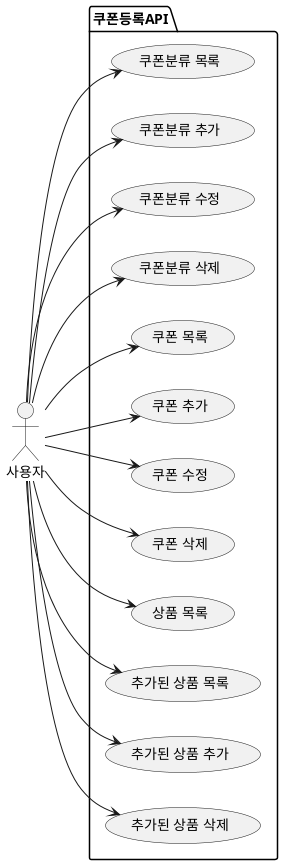 @startuml Coupon Card Reg Usecase

left to right direction

actor "사용자" as user

package 쿠폰등록API{
  usecase "쿠폰분류 목록" AS UC11
  usecase "쿠폰분류 추가" AS UC12
  usecase "쿠폰분류 수정" AS UC13
  usecase "쿠폰분류 삭제" AS UC14
  usecase "쿠폰 목록" AS UC15
  usecase "쿠폰 추가" AS UC16
  usecase "쿠폰 수정" AS UC17
  usecase "쿠폰 삭제" AS UC18
  usecase "상품 목록" AS UC19
  usecase "추가된 상품 목록" AS UC20
  usecase "추가된 상품 추가" AS UC21
  usecase "추가된 상품 삭제" AS UC22
}

' 사용자
user --> UC11
user --> UC12
user --> UC13
user --> UC14
user --> UC15
user --> UC16
user --> UC17
user --> UC18
user --> UC19
user --> UC20
user --> UC21
user --> UC22

@enduml